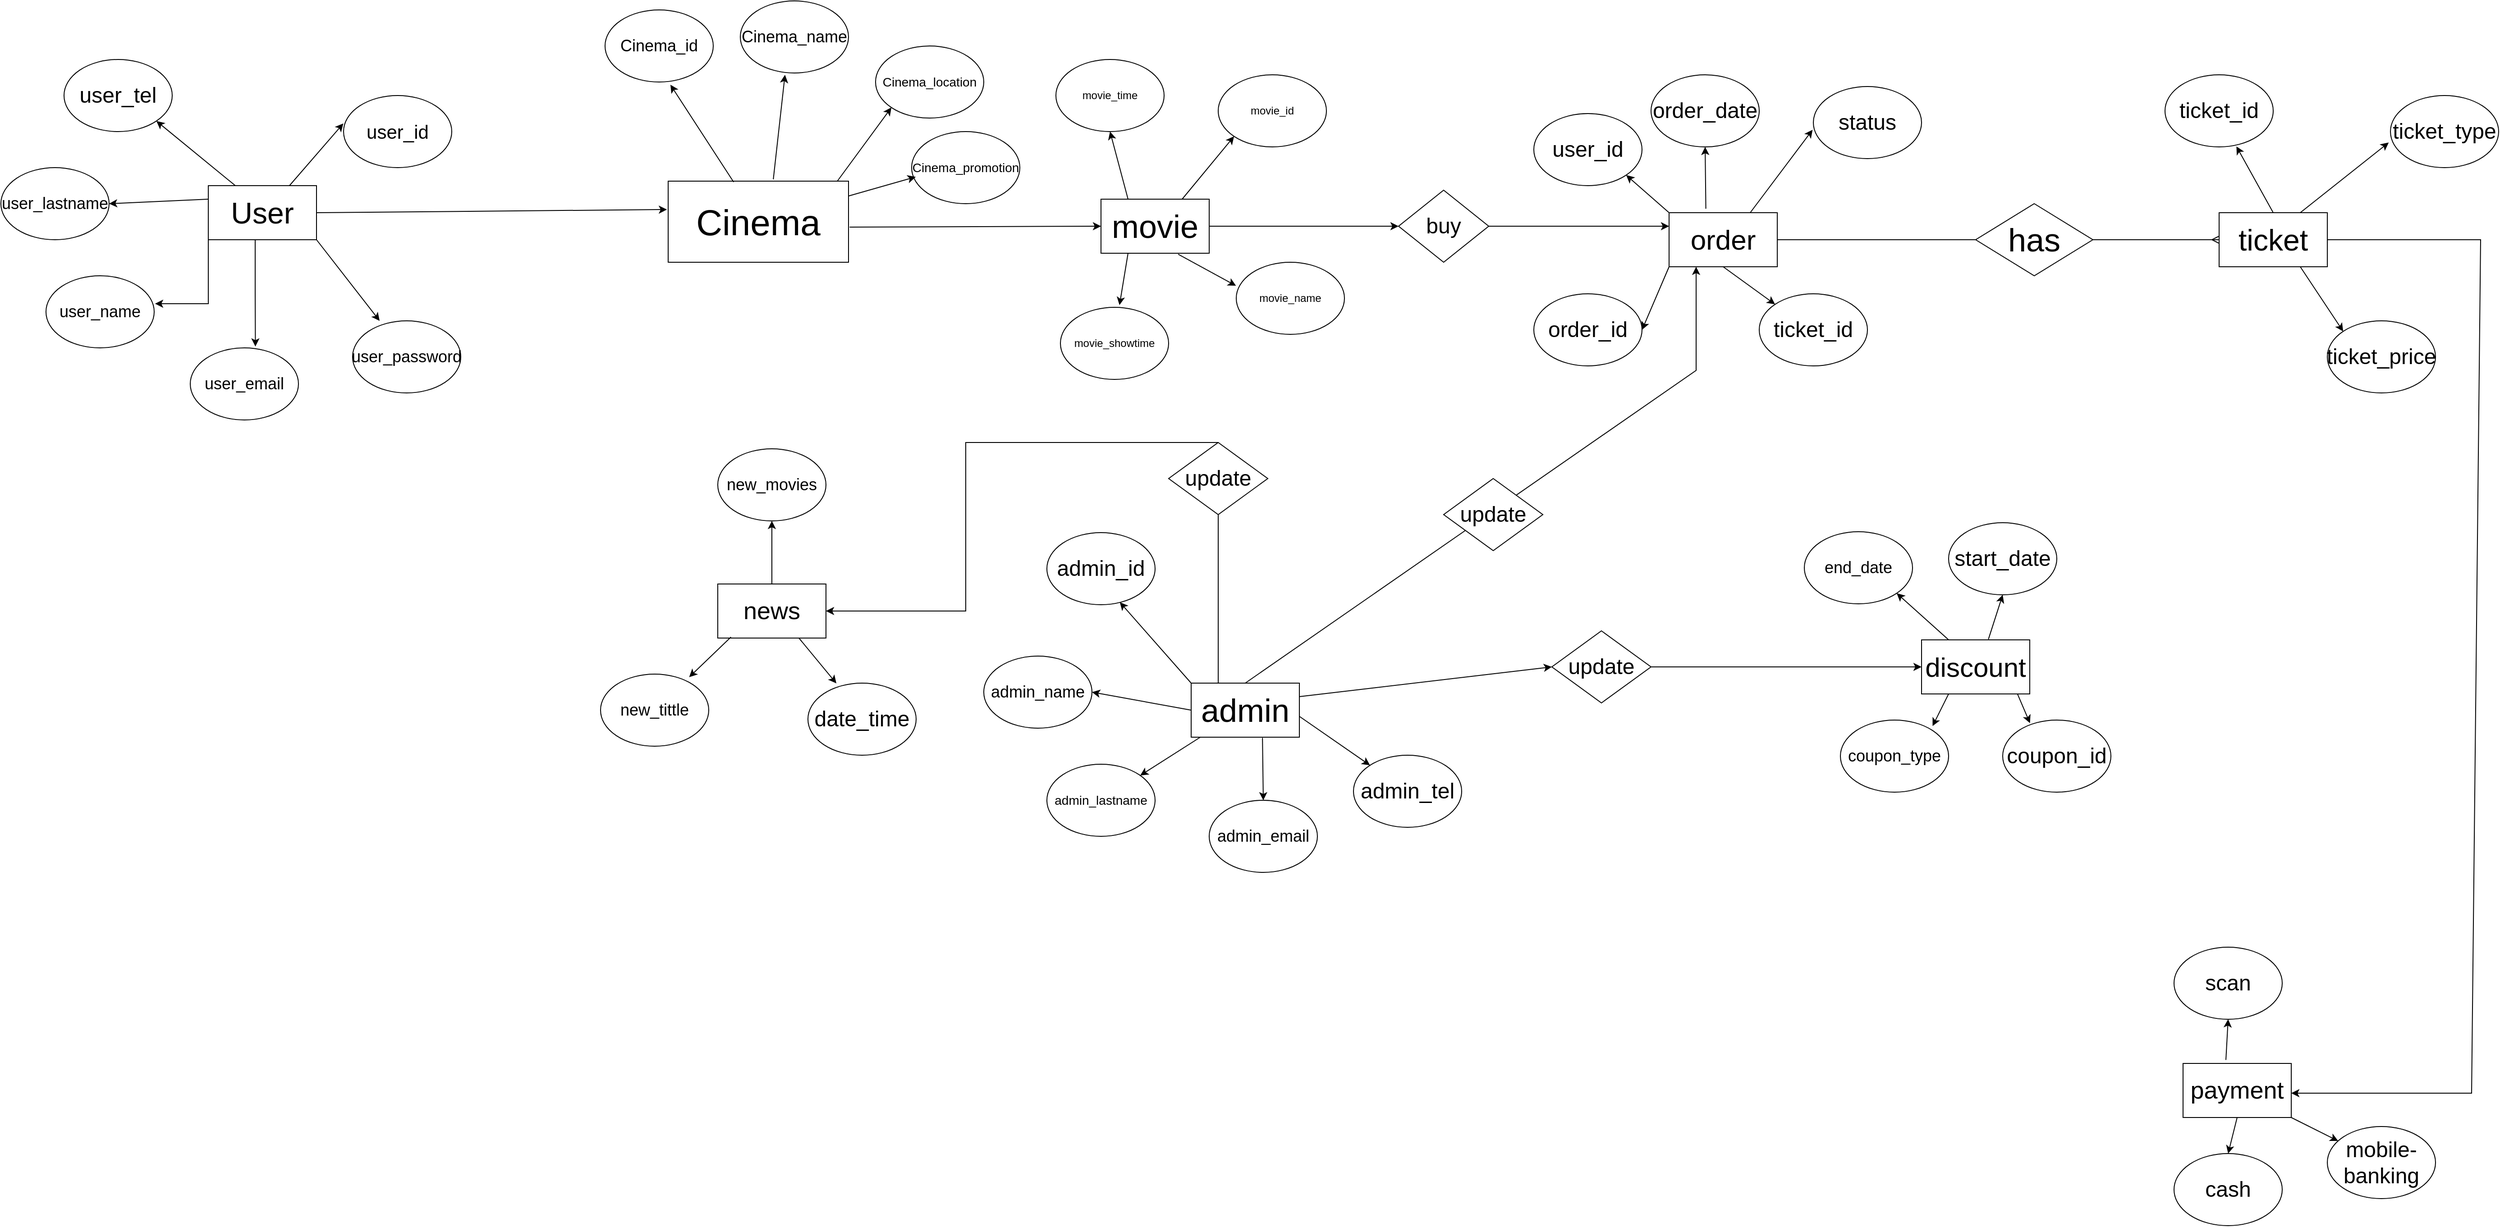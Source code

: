 <mxfile version="21.1.1" type="github">
  <diagram name="Page-1" id="Eb4JMOHM5LO05hsW5jEW">
    <mxGraphModel dx="4513" dy="1515" grid="1" gridSize="10" guides="1" tooltips="1" connect="1" arrows="1" fold="1" page="1" pageScale="1" pageWidth="1169" pageHeight="827" math="0" shadow="0">
      <root>
        <mxCell id="0" />
        <mxCell id="1" parent="0" />
        <mxCell id="aHzTUcXBhPAwV65jqaBN-1" value="&lt;font style=&quot;font-size: 40px;&quot;&gt;Cinema&lt;/font&gt;" style="rounded=0;whiteSpace=wrap;html=1;" parent="1" vertex="1">
          <mxGeometry x="-1290" y="300" width="200" height="90" as="geometry" />
        </mxCell>
        <mxCell id="aHzTUcXBhPAwV65jqaBN-5" value="&lt;font style=&quot;font-size: 14px;&quot;&gt;Cinema_location&lt;/font&gt;" style="ellipse;whiteSpace=wrap;html=1;" parent="1" vertex="1">
          <mxGeometry x="-1060" y="150" width="120" height="80" as="geometry" />
        </mxCell>
        <mxCell id="aHzTUcXBhPAwV65jqaBN-6" value="&lt;font style=&quot;font-size: 18px;&quot;&gt;Cinema_name&lt;/font&gt;" style="ellipse;whiteSpace=wrap;html=1;" parent="1" vertex="1">
          <mxGeometry x="-1210" y="100" width="120" height="80" as="geometry" />
        </mxCell>
        <mxCell id="aHzTUcXBhPAwV65jqaBN-7" value="&lt;font style=&quot;font-size: 18px;&quot;&gt;Cinema_id&lt;/font&gt;" style="ellipse;whiteSpace=wrap;html=1;" parent="1" vertex="1">
          <mxGeometry x="-1360" y="110" width="120" height="80" as="geometry" />
        </mxCell>
        <mxCell id="aHzTUcXBhPAwV65jqaBN-8" value="&lt;font style=&quot;font-size: 14px;&quot;&gt;Cinema_promotion&lt;/font&gt;" style="ellipse;whiteSpace=wrap;html=1;" parent="1" vertex="1">
          <mxGeometry x="-1020" y="245" width="120" height="80" as="geometry" />
        </mxCell>
        <mxCell id="aHzTUcXBhPAwV65jqaBN-13" value="" style="endArrow=classic;html=1;rounded=0;" parent="1" source="aHzTUcXBhPAwV65jqaBN-1" edge="1">
          <mxGeometry width="50" height="50" relative="1" as="geometry">
            <mxPoint x="-1230" y="330" as="sourcePoint" />
            <mxPoint x="-1015.456" y="295.27" as="targetPoint" />
          </mxGeometry>
        </mxCell>
        <mxCell id="aHzTUcXBhPAwV65jqaBN-14" value="" style="endArrow=classic;html=1;rounded=0;exitX=0.938;exitY=0;exitDx=0;exitDy=0;exitPerimeter=0;entryX=0;entryY=1;entryDx=0;entryDy=0;" parent="1" source="aHzTUcXBhPAwV65jqaBN-1" target="aHzTUcXBhPAwV65jqaBN-5" edge="1">
          <mxGeometry width="50" height="50" relative="1" as="geometry">
            <mxPoint x="-1080" y="327" as="sourcePoint" />
            <mxPoint x="-1005" y="306" as="targetPoint" />
          </mxGeometry>
        </mxCell>
        <mxCell id="aHzTUcXBhPAwV65jqaBN-15" value="" style="endArrow=classic;html=1;rounded=0;entryX=0.413;entryY=1.025;entryDx=0;entryDy=0;entryPerimeter=0;exitX=0.583;exitY=-0.022;exitDx=0;exitDy=0;exitPerimeter=0;" parent="1" source="aHzTUcXBhPAwV65jqaBN-1" target="aHzTUcXBhPAwV65jqaBN-6" edge="1">
          <mxGeometry width="50" height="50" relative="1" as="geometry">
            <mxPoint x="-1230" y="330" as="sourcePoint" />
            <mxPoint x="-1180" y="280" as="targetPoint" />
          </mxGeometry>
        </mxCell>
        <mxCell id="aHzTUcXBhPAwV65jqaBN-16" value="" style="endArrow=classic;html=1;rounded=0;entryX=0.604;entryY=1.038;entryDx=0;entryDy=0;entryPerimeter=0;exitX=0.363;exitY=0.011;exitDx=0;exitDy=0;exitPerimeter=0;" parent="1" source="aHzTUcXBhPAwV65jqaBN-1" target="aHzTUcXBhPAwV65jqaBN-7" edge="1">
          <mxGeometry width="50" height="50" relative="1" as="geometry">
            <mxPoint x="-1230" y="330" as="sourcePoint" />
            <mxPoint x="-1180" y="280" as="targetPoint" />
          </mxGeometry>
        </mxCell>
        <mxCell id="aHzTUcXBhPAwV65jqaBN-26" style="edgeStyle=orthogonalEdgeStyle;rounded=0;orthogonalLoop=1;jettySize=auto;html=1;exitX=0;exitY=1;exitDx=0;exitDy=0;entryX=1.008;entryY=0.387;entryDx=0;entryDy=0;entryPerimeter=0;" parent="1" source="aHzTUcXBhPAwV65jqaBN-17" target="aHzTUcXBhPAwV65jqaBN-20" edge="1">
          <mxGeometry relative="1" as="geometry" />
        </mxCell>
        <mxCell id="aHzTUcXBhPAwV65jqaBN-27" style="edgeStyle=orthogonalEdgeStyle;rounded=0;orthogonalLoop=1;jettySize=auto;html=1;exitX=0.5;exitY=1;exitDx=0;exitDy=0;entryX=0.602;entryY=-0.019;entryDx=0;entryDy=0;entryPerimeter=0;" parent="1" source="aHzTUcXBhPAwV65jqaBN-17" target="aHzTUcXBhPAwV65jqaBN-19" edge="1">
          <mxGeometry relative="1" as="geometry">
            <Array as="points">
              <mxPoint x="-1748" y="365" />
              <mxPoint x="-1748" y="425" />
            </Array>
          </mxGeometry>
        </mxCell>
        <mxCell id="aHzTUcXBhPAwV65jqaBN-17" value="&lt;font style=&quot;font-size: 33px;&quot;&gt;User&lt;/font&gt;" style="whiteSpace=wrap;html=1;" parent="1" vertex="1">
          <mxGeometry x="-1800" y="305" width="120" height="60" as="geometry" />
        </mxCell>
        <mxCell id="aHzTUcXBhPAwV65jqaBN-18" value="&lt;font style=&quot;font-size: 18px;&quot;&gt;user_password&lt;/font&gt;" style="ellipse;whiteSpace=wrap;html=1;" parent="1" vertex="1">
          <mxGeometry x="-1640" y="455" width="120" height="80" as="geometry" />
        </mxCell>
        <mxCell id="aHzTUcXBhPAwV65jqaBN-19" value="&lt;font style=&quot;font-size: 18px;&quot;&gt;user_email&lt;/font&gt;" style="ellipse;whiteSpace=wrap;html=1;" parent="1" vertex="1">
          <mxGeometry x="-1820" y="485" width="120" height="80" as="geometry" />
        </mxCell>
        <mxCell id="aHzTUcXBhPAwV65jqaBN-20" value="&lt;font style=&quot;font-size: 18px;&quot;&gt;user_name&lt;/font&gt;" style="ellipse;whiteSpace=wrap;html=1;" parent="1" vertex="1">
          <mxGeometry x="-1980" y="405" width="120" height="80" as="geometry" />
        </mxCell>
        <mxCell id="aHzTUcXBhPAwV65jqaBN-21" value="&lt;font style=&quot;font-size: 18px;&quot;&gt;user_lastname&lt;/font&gt;" style="ellipse;whiteSpace=wrap;html=1;" parent="1" vertex="1">
          <mxGeometry x="-2030" y="285" width="120" height="80" as="geometry" />
        </mxCell>
        <mxCell id="aHzTUcXBhPAwV65jqaBN-22" value="&lt;font style=&quot;font-size: 24px;&quot;&gt;user_tel&lt;/font&gt;" style="ellipse;whiteSpace=wrap;html=1;" parent="1" vertex="1">
          <mxGeometry x="-1960" y="165" width="120" height="80" as="geometry" />
        </mxCell>
        <mxCell id="aHzTUcXBhPAwV65jqaBN-23" value="&lt;font style=&quot;font-size: 21px;&quot;&gt;user_id&lt;/font&gt;" style="ellipse;whiteSpace=wrap;html=1;" parent="1" vertex="1">
          <mxGeometry x="-1650" y="205" width="120" height="80" as="geometry" />
        </mxCell>
        <mxCell id="aHzTUcXBhPAwV65jqaBN-24" value="" style="endArrow=classic;html=1;rounded=0;exitX=0.25;exitY=0;exitDx=0;exitDy=0;entryX=1;entryY=1;entryDx=0;entryDy=0;" parent="1" source="aHzTUcXBhPAwV65jqaBN-17" target="aHzTUcXBhPAwV65jqaBN-22" edge="1">
          <mxGeometry width="50" height="50" relative="1" as="geometry">
            <mxPoint x="-1620" y="395" as="sourcePoint" />
            <mxPoint x="-1570" y="345" as="targetPoint" />
          </mxGeometry>
        </mxCell>
        <mxCell id="aHzTUcXBhPAwV65jqaBN-25" value="" style="endArrow=classic;html=1;rounded=0;exitX=0;exitY=0.25;exitDx=0;exitDy=0;entryX=1;entryY=0.5;entryDx=0;entryDy=0;" parent="1" source="aHzTUcXBhPAwV65jqaBN-17" target="aHzTUcXBhPAwV65jqaBN-21" edge="1">
          <mxGeometry width="50" height="50" relative="1" as="geometry">
            <mxPoint x="-1620" y="395" as="sourcePoint" />
            <mxPoint x="-1570" y="345" as="targetPoint" />
          </mxGeometry>
        </mxCell>
        <mxCell id="aHzTUcXBhPAwV65jqaBN-28" value="" style="endArrow=classic;html=1;rounded=0;exitX=1;exitY=1;exitDx=0;exitDy=0;entryX=0.25;entryY=0;entryDx=0;entryDy=0;entryPerimeter=0;" parent="1" source="aHzTUcXBhPAwV65jqaBN-17" target="aHzTUcXBhPAwV65jqaBN-18" edge="1">
          <mxGeometry width="50" height="50" relative="1" as="geometry">
            <mxPoint x="-1620" y="395" as="sourcePoint" />
            <mxPoint x="-1570" y="345" as="targetPoint" />
          </mxGeometry>
        </mxCell>
        <mxCell id="aHzTUcXBhPAwV65jqaBN-29" value="" style="endArrow=classic;html=1;rounded=0;exitX=0.75;exitY=0;exitDx=0;exitDy=0;entryX=-0.002;entryY=0.387;entryDx=0;entryDy=0;entryPerimeter=0;" parent="1" source="aHzTUcXBhPAwV65jqaBN-17" target="aHzTUcXBhPAwV65jqaBN-23" edge="1">
          <mxGeometry width="50" height="50" relative="1" as="geometry">
            <mxPoint x="-1620" y="395" as="sourcePoint" />
            <mxPoint x="-1570" y="345" as="targetPoint" />
          </mxGeometry>
        </mxCell>
        <mxCell id="aHzTUcXBhPAwV65jqaBN-39" value="&lt;font style=&quot;font-size: 33px;&quot;&gt;ticket&lt;/font&gt;" style="whiteSpace=wrap;html=1;" parent="1" vertex="1">
          <mxGeometry x="430" y="335" width="120" height="60" as="geometry" />
        </mxCell>
        <mxCell id="aHzTUcXBhPAwV65jqaBN-40" value="&lt;font style=&quot;font-size: 24px;&quot;&gt;ticket_id&lt;/font&gt;" style="ellipse;whiteSpace=wrap;html=1;" parent="1" vertex="1">
          <mxGeometry x="370" y="182" width="120" height="80" as="geometry" />
        </mxCell>
        <mxCell id="aHzTUcXBhPAwV65jqaBN-41" value="&lt;font style=&quot;font-size: 24px;&quot;&gt;ticket_price&lt;/font&gt;" style="ellipse;whiteSpace=wrap;html=1;" parent="1" vertex="1">
          <mxGeometry x="550" y="455" width="120" height="80" as="geometry" />
        </mxCell>
        <mxCell id="aHzTUcXBhPAwV65jqaBN-42" value="&lt;font style=&quot;font-size: 24px;&quot;&gt;ticket_type&lt;/font&gt;" style="ellipse;whiteSpace=wrap;html=1;" parent="1" vertex="1">
          <mxGeometry x="620" y="205" width="120" height="80" as="geometry" />
        </mxCell>
        <mxCell id="aHzTUcXBhPAwV65jqaBN-44" value="" style="endArrow=classic;html=1;rounded=0;entryX=0.66;entryY=0.993;entryDx=0;entryDy=0;exitX=0.5;exitY=0;exitDx=0;exitDy=0;entryPerimeter=0;" parent="1" source="aHzTUcXBhPAwV65jqaBN-39" target="aHzTUcXBhPAwV65jqaBN-40" edge="1">
          <mxGeometry width="50" height="50" relative="1" as="geometry">
            <mxPoint x="460" y="405" as="sourcePoint" />
            <mxPoint x="510" y="355" as="targetPoint" />
          </mxGeometry>
        </mxCell>
        <mxCell id="aHzTUcXBhPAwV65jqaBN-45" value="" style="endArrow=classic;html=1;rounded=0;entryX=0;entryY=0;entryDx=0;entryDy=0;exitX=0.75;exitY=1;exitDx=0;exitDy=0;" parent="1" source="aHzTUcXBhPAwV65jqaBN-39" target="aHzTUcXBhPAwV65jqaBN-41" edge="1">
          <mxGeometry width="50" height="50" relative="1" as="geometry">
            <mxPoint x="460" y="405" as="sourcePoint" />
            <mxPoint x="510" y="355" as="targetPoint" />
          </mxGeometry>
        </mxCell>
        <mxCell id="aHzTUcXBhPAwV65jqaBN-46" value="" style="endArrow=classic;html=1;rounded=0;entryX=-0.016;entryY=0.652;entryDx=0;entryDy=0;entryPerimeter=0;exitX=0.75;exitY=0;exitDx=0;exitDy=0;" parent="1" source="aHzTUcXBhPAwV65jqaBN-39" target="aHzTUcXBhPAwV65jqaBN-42" edge="1">
          <mxGeometry width="50" height="50" relative="1" as="geometry">
            <mxPoint x="460" y="405" as="sourcePoint" />
            <mxPoint x="510" y="355" as="targetPoint" />
          </mxGeometry>
        </mxCell>
        <mxCell id="aHzTUcXBhPAwV65jqaBN-48" value="&lt;font style=&quot;font-size: 27px;&quot;&gt;news&lt;/font&gt;" style="rounded=0;whiteSpace=wrap;html=1;" parent="1" vertex="1">
          <mxGeometry x="-1235" y="747" width="120" height="60" as="geometry" />
        </mxCell>
        <mxCell id="aHzTUcXBhPAwV65jqaBN-49" value="&lt;font style=&quot;font-size: 18px;&quot;&gt;new_movies&lt;/font&gt;" style="ellipse;whiteSpace=wrap;html=1;" parent="1" vertex="1">
          <mxGeometry x="-1235" y="597" width="120" height="80" as="geometry" />
        </mxCell>
        <mxCell id="aHzTUcXBhPAwV65jqaBN-50" value="&lt;font style=&quot;font-size: 18px;&quot;&gt;new_tittle&lt;/font&gt;" style="ellipse;whiteSpace=wrap;html=1;" parent="1" vertex="1">
          <mxGeometry x="-1365" y="847" width="120" height="80" as="geometry" />
        </mxCell>
        <mxCell id="aHzTUcXBhPAwV65jqaBN-54" value="&lt;font style=&quot;font-size: 24px;&quot;&gt;date_time&lt;/font&gt;" style="ellipse;whiteSpace=wrap;html=1;" parent="1" vertex="1">
          <mxGeometry x="-1135" y="857" width="120" height="80" as="geometry" />
        </mxCell>
        <mxCell id="aHzTUcXBhPAwV65jqaBN-55" value="" style="endArrow=classic;html=1;rounded=0;entryX=0.5;entryY=1;entryDx=0;entryDy=0;exitX=0.5;exitY=0;exitDx=0;exitDy=0;" parent="1" source="aHzTUcXBhPAwV65jqaBN-48" target="aHzTUcXBhPAwV65jqaBN-49" edge="1">
          <mxGeometry width="50" height="50" relative="1" as="geometry">
            <mxPoint x="-1365" y="797" as="sourcePoint" />
            <mxPoint x="-1315" y="747" as="targetPoint" />
          </mxGeometry>
        </mxCell>
        <mxCell id="aHzTUcXBhPAwV65jqaBN-56" value="" style="endArrow=classic;html=1;rounded=0;entryX=0.819;entryY=0.042;entryDx=0;entryDy=0;entryPerimeter=0;exitX=0.122;exitY=0.982;exitDx=0;exitDy=0;exitPerimeter=0;" parent="1" source="aHzTUcXBhPAwV65jqaBN-48" target="aHzTUcXBhPAwV65jqaBN-50" edge="1">
          <mxGeometry width="50" height="50" relative="1" as="geometry">
            <mxPoint x="-1225" y="817" as="sourcePoint" />
            <mxPoint x="-1315" y="747" as="targetPoint" />
          </mxGeometry>
        </mxCell>
        <mxCell id="aHzTUcXBhPAwV65jqaBN-57" value="" style="endArrow=classic;html=1;rounded=0;entryX=0.263;entryY=0.004;entryDx=0;entryDy=0;entryPerimeter=0;exitX=0.75;exitY=1;exitDx=0;exitDy=0;" parent="1" source="aHzTUcXBhPAwV65jqaBN-48" target="aHzTUcXBhPAwV65jqaBN-54" edge="1">
          <mxGeometry width="50" height="50" relative="1" as="geometry">
            <mxPoint x="-1365" y="797" as="sourcePoint" />
            <mxPoint x="-1305" y="737" as="targetPoint" />
          </mxGeometry>
        </mxCell>
        <mxCell id="aHzTUcXBhPAwV65jqaBN-58" value="&lt;font style=&quot;font-size: 27px;&quot;&gt;payment&lt;/font&gt;" style="whiteSpace=wrap;html=1;" parent="1" vertex="1">
          <mxGeometry x="390" y="1279" width="120" height="60" as="geometry" />
        </mxCell>
        <mxCell id="aHzTUcXBhPAwV65jqaBN-59" value="&lt;font style=&quot;font-size: 24px;&quot;&gt;mobile-banking&lt;/font&gt;" style="ellipse;whiteSpace=wrap;html=1;" parent="1" vertex="1">
          <mxGeometry x="550" y="1349" width="120" height="80" as="geometry" />
        </mxCell>
        <mxCell id="aHzTUcXBhPAwV65jqaBN-60" value="&lt;font style=&quot;font-size: 24px;&quot;&gt;cash&lt;/font&gt;" style="ellipse;whiteSpace=wrap;html=1;" parent="1" vertex="1">
          <mxGeometry x="380" y="1379" width="120" height="80" as="geometry" />
        </mxCell>
        <mxCell id="aHzTUcXBhPAwV65jqaBN-61" value="&lt;font style=&quot;font-size: 24px;&quot;&gt;scan&lt;/font&gt;" style="ellipse;whiteSpace=wrap;html=1;" parent="1" vertex="1">
          <mxGeometry x="380" y="1150" width="120" height="80" as="geometry" />
        </mxCell>
        <mxCell id="aHzTUcXBhPAwV65jqaBN-62" value="" style="endArrow=classic;html=1;rounded=0;entryX=0.5;entryY=1;entryDx=0;entryDy=0;exitX=0.396;exitY=-0.065;exitDx=0;exitDy=0;exitPerimeter=0;" parent="1" source="aHzTUcXBhPAwV65jqaBN-58" target="aHzTUcXBhPAwV65jqaBN-61" edge="1">
          <mxGeometry width="50" height="50" relative="1" as="geometry">
            <mxPoint x="410" y="1259" as="sourcePoint" />
            <mxPoint x="460" y="1209" as="targetPoint" />
          </mxGeometry>
        </mxCell>
        <mxCell id="aHzTUcXBhPAwV65jqaBN-63" value="" style="endArrow=classic;html=1;rounded=0;entryX=0.5;entryY=0;entryDx=0;entryDy=0;exitX=0.5;exitY=1;exitDx=0;exitDy=0;" parent="1" source="aHzTUcXBhPAwV65jqaBN-58" target="aHzTUcXBhPAwV65jqaBN-60" edge="1">
          <mxGeometry width="50" height="50" relative="1" as="geometry">
            <mxPoint x="400" y="1319" as="sourcePoint" />
            <mxPoint x="342" y="1331" as="targetPoint" />
          </mxGeometry>
        </mxCell>
        <mxCell id="aHzTUcXBhPAwV65jqaBN-64" value="" style="endArrow=classic;html=1;rounded=0;exitX=1;exitY=1;exitDx=0;exitDy=0;" parent="1" source="aHzTUcXBhPAwV65jqaBN-58" target="aHzTUcXBhPAwV65jqaBN-59" edge="1">
          <mxGeometry width="50" height="50" relative="1" as="geometry">
            <mxPoint x="410" y="1329" as="sourcePoint" />
            <mxPoint x="352" y="1341" as="targetPoint" />
          </mxGeometry>
        </mxCell>
        <mxCell id="aHzTUcXBhPAwV65jqaBN-65" value="&lt;font style=&quot;font-size: 31px;&quot;&gt;order&lt;/font&gt;" style="whiteSpace=wrap;html=1;" parent="1" vertex="1">
          <mxGeometry x="-180" y="335" width="120" height="60" as="geometry" />
        </mxCell>
        <mxCell id="aHzTUcXBhPAwV65jqaBN-66" value="&lt;font style=&quot;font-size: 24px;&quot;&gt;user_id&lt;/font&gt;" style="ellipse;whiteSpace=wrap;html=1;" parent="1" vertex="1">
          <mxGeometry x="-330" y="225" width="120" height="80" as="geometry" />
        </mxCell>
        <mxCell id="aHzTUcXBhPAwV65jqaBN-67" value="&lt;font style=&quot;font-size: 24px;&quot;&gt;order_id&lt;/font&gt;" style="ellipse;whiteSpace=wrap;html=1;" parent="1" vertex="1">
          <mxGeometry x="-330" y="425" width="120" height="80" as="geometry" />
        </mxCell>
        <mxCell id="aHzTUcXBhPAwV65jqaBN-68" value="&lt;font style=&quot;font-size: 24px;&quot;&gt;order_date&lt;/font&gt;" style="ellipse;whiteSpace=wrap;html=1;" parent="1" vertex="1">
          <mxGeometry x="-200" y="182" width="120" height="80" as="geometry" />
        </mxCell>
        <mxCell id="aHzTUcXBhPAwV65jqaBN-69" value="&lt;font style=&quot;font-size: 24px;&quot;&gt;ticket_id&lt;/font&gt;" style="ellipse;whiteSpace=wrap;html=1;" parent="1" vertex="1">
          <mxGeometry x="-80" y="425" width="120" height="80" as="geometry" />
        </mxCell>
        <mxCell id="aHzTUcXBhPAwV65jqaBN-70" value="&lt;font style=&quot;font-size: 24px;&quot;&gt;status&lt;/font&gt;" style="ellipse;whiteSpace=wrap;html=1;" parent="1" vertex="1">
          <mxGeometry x="-20" y="195" width="120" height="80" as="geometry" />
        </mxCell>
        <mxCell id="aHzTUcXBhPAwV65jqaBN-71" value="" style="endArrow=classic;html=1;rounded=0;entryX=1;entryY=1;entryDx=0;entryDy=0;exitX=0;exitY=0;exitDx=0;exitDy=0;" parent="1" source="aHzTUcXBhPAwV65jqaBN-65" target="aHzTUcXBhPAwV65jqaBN-66" edge="1">
          <mxGeometry width="50" height="50" relative="1" as="geometry">
            <mxPoint x="-320" y="305" as="sourcePoint" />
            <mxPoint x="-270" y="255" as="targetPoint" />
          </mxGeometry>
        </mxCell>
        <mxCell id="aHzTUcXBhPAwV65jqaBN-74" value="" style="endArrow=classic;html=1;rounded=0;entryX=1;entryY=0.5;entryDx=0;entryDy=0;exitX=0;exitY=1;exitDx=0;exitDy=0;" parent="1" source="aHzTUcXBhPAwV65jqaBN-65" target="aHzTUcXBhPAwV65jqaBN-67" edge="1">
          <mxGeometry width="50" height="50" relative="1" as="geometry">
            <mxPoint x="-150" y="365" as="sourcePoint" />
            <mxPoint x="-198" y="323" as="targetPoint" />
          </mxGeometry>
        </mxCell>
        <mxCell id="aHzTUcXBhPAwV65jqaBN-75" value="" style="endArrow=classic;html=1;rounded=0;entryX=0;entryY=0;entryDx=0;entryDy=0;exitX=0.5;exitY=1;exitDx=0;exitDy=0;" parent="1" source="aHzTUcXBhPAwV65jqaBN-65" target="aHzTUcXBhPAwV65jqaBN-69" edge="1">
          <mxGeometry width="50" height="50" relative="1" as="geometry">
            <mxPoint x="-320" y="305" as="sourcePoint" />
            <mxPoint x="-270" y="255" as="targetPoint" />
          </mxGeometry>
        </mxCell>
        <mxCell id="aHzTUcXBhPAwV65jqaBN-76" value="" style="endArrow=classic;html=1;rounded=0;entryX=0.5;entryY=1;entryDx=0;entryDy=0;exitX=0.34;exitY=-0.072;exitDx=0;exitDy=0;exitPerimeter=0;" parent="1" source="aHzTUcXBhPAwV65jqaBN-65" target="aHzTUcXBhPAwV65jqaBN-68" edge="1">
          <mxGeometry width="50" height="50" relative="1" as="geometry">
            <mxPoint x="-180" y="395" as="sourcePoint" />
            <mxPoint x="-130" y="345" as="targetPoint" />
          </mxGeometry>
        </mxCell>
        <mxCell id="aHzTUcXBhPAwV65jqaBN-77" value="" style="endArrow=classic;html=1;rounded=0;entryX=-0.007;entryY=0.6;entryDx=0;entryDy=0;entryPerimeter=0;exitX=0.75;exitY=0;exitDx=0;exitDy=0;" parent="1" source="aHzTUcXBhPAwV65jqaBN-65" target="aHzTUcXBhPAwV65jqaBN-70" edge="1">
          <mxGeometry width="50" height="50" relative="1" as="geometry">
            <mxPoint x="-180" y="395" as="sourcePoint" />
            <mxPoint x="-130" y="345" as="targetPoint" />
          </mxGeometry>
        </mxCell>
        <mxCell id="aHzTUcXBhPAwV65jqaBN-81" value="" style="edgeStyle=entityRelationEdgeStyle;fontSize=12;html=1;endArrow=ERmany;rounded=0;exitX=1;exitY=0.5;exitDx=0;exitDy=0;entryX=0;entryY=0.5;entryDx=0;entryDy=0;" parent="1" source="aHzTUcXBhPAwV65jqaBN-65" target="aHzTUcXBhPAwV65jqaBN-39" edge="1">
          <mxGeometry width="100" height="100" relative="1" as="geometry">
            <mxPoint x="140" y="455" as="sourcePoint" />
            <mxPoint x="240" y="355" as="targetPoint" />
          </mxGeometry>
        </mxCell>
        <mxCell id="aHzTUcXBhPAwV65jqaBN-84" value="" style="endArrow=classic;html=1;rounded=0;exitX=1;exitY=0.5;exitDx=0;exitDy=0;entryX=-0.007;entryY=0.35;entryDx=0;entryDy=0;entryPerimeter=0;" parent="1" source="aHzTUcXBhPAwV65jqaBN-17" target="aHzTUcXBhPAwV65jqaBN-1" edge="1">
          <mxGeometry width="50" height="50" relative="1" as="geometry">
            <mxPoint x="-1370" y="232" as="sourcePoint" />
            <mxPoint x="-1320" y="182" as="targetPoint" />
          </mxGeometry>
        </mxCell>
        <mxCell id="aHzTUcXBhPAwV65jqaBN-87" value="&lt;font style=&quot;font-size: 24px;&quot;&gt;buy&lt;/font&gt;" style="rhombus;whiteSpace=wrap;html=1;" parent="1" vertex="1">
          <mxGeometry x="-480" y="310" width="100" height="80" as="geometry" />
        </mxCell>
        <mxCell id="aHzTUcXBhPAwV65jqaBN-89" value="" style="endArrow=classic;html=1;rounded=0;exitX=1;exitY=0.5;exitDx=0;exitDy=0;entryX=0;entryY=0.25;entryDx=0;entryDy=0;" parent="1" source="aHzTUcXBhPAwV65jqaBN-87" target="aHzTUcXBhPAwV65jqaBN-65" edge="1">
          <mxGeometry width="50" height="50" relative="1" as="geometry">
            <mxPoint x="-260" y="402" as="sourcePoint" />
            <mxPoint x="-210" y="352" as="targetPoint" />
          </mxGeometry>
        </mxCell>
        <mxCell id="aHzTUcXBhPAwV65jqaBN-90" value="" style="endArrow=classic;html=1;rounded=0;exitX=1;exitY=0.5;exitDx=0;exitDy=0;entryX=1;entryY=0.5;entryDx=0;entryDy=0;" parent="1" source="aHzTUcXBhPAwV65jqaBN-39" edge="1">
          <mxGeometry width="50" height="50" relative="1" as="geometry">
            <mxPoint x="420" y="1122" as="sourcePoint" />
            <mxPoint x="510" y="1312" as="targetPoint" />
            <Array as="points">
              <mxPoint x="720" y="365" />
              <mxPoint x="710" y="1312" />
            </Array>
          </mxGeometry>
        </mxCell>
        <mxCell id="aHzTUcXBhPAwV65jqaBN-92" value="&lt;font style=&quot;font-size: 36px;&quot;&gt;has&lt;/font&gt;" style="rhombus;whiteSpace=wrap;html=1;" parent="1" vertex="1">
          <mxGeometry x="160" y="325" width="130" height="80" as="geometry" />
        </mxCell>
        <mxCell id="aHzTUcXBhPAwV65jqaBN-93" value="&lt;font style=&quot;font-size: 36px;&quot;&gt;admin&lt;/font&gt;" style="whiteSpace=wrap;html=1;" parent="1" vertex="1">
          <mxGeometry x="-710" y="857" width="120" height="60" as="geometry" />
        </mxCell>
        <mxCell id="aHzTUcXBhPAwV65jqaBN-94" value="&lt;font style=&quot;font-size: 14px;&quot;&gt;admin_lastname&lt;/font&gt;" style="ellipse;whiteSpace=wrap;html=1;" parent="1" vertex="1">
          <mxGeometry x="-870" y="947" width="120" height="80" as="geometry" />
        </mxCell>
        <mxCell id="aHzTUcXBhPAwV65jqaBN-95" value="&lt;font style=&quot;font-size: 18px;&quot;&gt;admin_email&lt;/font&gt;" style="ellipse;whiteSpace=wrap;html=1;" parent="1" vertex="1">
          <mxGeometry x="-690" y="987" width="120" height="80" as="geometry" />
        </mxCell>
        <mxCell id="aHzTUcXBhPAwV65jqaBN-96" value="&lt;font style=&quot;font-size: 18px;&quot;&gt;admin_name&lt;/font&gt;" style="ellipse;whiteSpace=wrap;html=1;" parent="1" vertex="1">
          <mxGeometry x="-940" y="827" width="120" height="80" as="geometry" />
        </mxCell>
        <mxCell id="aHzTUcXBhPAwV65jqaBN-97" value="&lt;font style=&quot;font-size: 24px;&quot;&gt;admin_tel&lt;/font&gt;" style="ellipse;whiteSpace=wrap;html=1;" parent="1" vertex="1">
          <mxGeometry x="-530" y="937" width="120" height="80" as="geometry" />
        </mxCell>
        <mxCell id="aHzTUcXBhPAwV65jqaBN-98" value="&lt;font style=&quot;font-size: 24px;&quot;&gt;admin_id&lt;/font&gt;" style="ellipse;whiteSpace=wrap;html=1;" parent="1" vertex="1">
          <mxGeometry x="-870" y="690" width="120" height="80" as="geometry" />
        </mxCell>
        <mxCell id="aHzTUcXBhPAwV65jqaBN-99" value="" style="endArrow=classic;html=1;rounded=0;entryX=0.674;entryY=0.965;entryDx=0;entryDy=0;exitX=0;exitY=0;exitDx=0;exitDy=0;entryPerimeter=0;" parent="1" source="aHzTUcXBhPAwV65jqaBN-93" target="aHzTUcXBhPAwV65jqaBN-98" edge="1">
          <mxGeometry width="50" height="50" relative="1" as="geometry">
            <mxPoint x="-530" y="827" as="sourcePoint" />
            <mxPoint x="-480" y="777" as="targetPoint" />
          </mxGeometry>
        </mxCell>
        <mxCell id="aHzTUcXBhPAwV65jqaBN-100" value="" style="endArrow=classic;html=1;rounded=0;exitX=1;exitY=0.615;exitDx=0;exitDy=0;exitPerimeter=0;" parent="1" source="aHzTUcXBhPAwV65jqaBN-93" target="aHzTUcXBhPAwV65jqaBN-97" edge="1">
          <mxGeometry width="50" height="50" relative="1" as="geometry">
            <mxPoint x="-580" y="882" as="sourcePoint" />
            <mxPoint x="-470" y="877" as="targetPoint" />
          </mxGeometry>
        </mxCell>
        <mxCell id="aHzTUcXBhPAwV65jqaBN-101" value="" style="endArrow=classic;html=1;rounded=0;entryX=0.5;entryY=0;entryDx=0;entryDy=0;exitX=0.659;exitY=1.012;exitDx=0;exitDy=0;exitPerimeter=0;" parent="1" source="aHzTUcXBhPAwV65jqaBN-93" target="aHzTUcXBhPAwV65jqaBN-95" edge="1">
          <mxGeometry width="50" height="50" relative="1" as="geometry">
            <mxPoint x="-530" y="827" as="sourcePoint" />
            <mxPoint x="-480" y="777" as="targetPoint" />
          </mxGeometry>
        </mxCell>
        <mxCell id="aHzTUcXBhPAwV65jqaBN-102" value="" style="endArrow=classic;html=1;rounded=0;exitX=0.088;exitY=0.996;exitDx=0;exitDy=0;exitPerimeter=0;" parent="1" source="aHzTUcXBhPAwV65jqaBN-93" target="aHzTUcXBhPAwV65jqaBN-94" edge="1">
          <mxGeometry width="50" height="50" relative="1" as="geometry">
            <mxPoint x="-530" y="827" as="sourcePoint" />
            <mxPoint x="-480" y="777" as="targetPoint" />
          </mxGeometry>
        </mxCell>
        <mxCell id="aHzTUcXBhPAwV65jqaBN-103" value="" style="endArrow=classic;html=1;rounded=0;entryX=1;entryY=0.5;entryDx=0;entryDy=0;exitX=0;exitY=0.5;exitDx=0;exitDy=0;" parent="1" source="aHzTUcXBhPAwV65jqaBN-93" target="aHzTUcXBhPAwV65jqaBN-96" edge="1">
          <mxGeometry width="50" height="50" relative="1" as="geometry">
            <mxPoint x="-530" y="827" as="sourcePoint" />
            <mxPoint x="-480" y="777" as="targetPoint" />
          </mxGeometry>
        </mxCell>
        <mxCell id="aHzTUcXBhPAwV65jqaBN-104" value="" style="endArrow=classic;html=1;rounded=0;entryX=1;entryY=0.5;entryDx=0;entryDy=0;exitX=0.25;exitY=0;exitDx=0;exitDy=0;" parent="1" source="aHzTUcXBhPAwV65jqaBN-93" target="aHzTUcXBhPAwV65jqaBN-48" edge="1">
          <mxGeometry width="50" height="50" relative="1" as="geometry">
            <mxPoint x="-410" y="690" as="sourcePoint" />
            <mxPoint x="-360" y="640" as="targetPoint" />
            <Array as="points">
              <mxPoint x="-680" y="670" />
              <mxPoint x="-680" y="590" />
              <mxPoint x="-960" y="590" />
              <mxPoint x="-960" y="777" />
            </Array>
          </mxGeometry>
        </mxCell>
        <mxCell id="aHzTUcXBhPAwV65jqaBN-105" value="" style="endArrow=classic;html=1;rounded=0;exitX=0.5;exitY=0;exitDx=0;exitDy=0;entryX=0.25;entryY=1;entryDx=0;entryDy=0;" parent="1" source="aHzTUcXBhPAwV65jqaBN-93" target="aHzTUcXBhPAwV65jqaBN-65" edge="1">
          <mxGeometry width="50" height="50" relative="1" as="geometry">
            <mxPoint x="-80" y="670" as="sourcePoint" />
            <mxPoint x="-30" y="620" as="targetPoint" />
            <Array as="points">
              <mxPoint x="-150" y="510" />
            </Array>
          </mxGeometry>
        </mxCell>
        <mxCell id="aHzTUcXBhPAwV65jqaBN-106" value="&lt;font style=&quot;font-size: 24px;&quot;&gt;update&lt;/font&gt;" style="rhombus;whiteSpace=wrap;html=1;" parent="1" vertex="1">
          <mxGeometry x="-735" y="590" width="110" height="80" as="geometry" />
        </mxCell>
        <mxCell id="aHzTUcXBhPAwV65jqaBN-107" value="&lt;font style=&quot;font-size: 24px;&quot;&gt;update&lt;/font&gt;" style="rhombus;whiteSpace=wrap;html=1;" parent="1" vertex="1">
          <mxGeometry x="-430" y="630" width="110" height="80" as="geometry" />
        </mxCell>
        <mxCell id="wA279mt4gQ892ym-PbaM-1" value="&lt;font style=&quot;font-size: 30px;&quot;&gt;discount&lt;/font&gt;" style="whiteSpace=wrap;html=1;" vertex="1" parent="1">
          <mxGeometry x="100" y="809" width="120" height="60" as="geometry" />
        </mxCell>
        <mxCell id="wA279mt4gQ892ym-PbaM-2" value="&lt;font style=&quot;font-size: 18px;&quot;&gt;end_date&lt;/font&gt;" style="ellipse;whiteSpace=wrap;html=1;" vertex="1" parent="1">
          <mxGeometry x="-30" y="689" width="120" height="80" as="geometry" />
        </mxCell>
        <mxCell id="wA279mt4gQ892ym-PbaM-3" value="&lt;font style=&quot;font-size: 24px;&quot;&gt;start_date&lt;/font&gt;" style="ellipse;whiteSpace=wrap;html=1;" vertex="1" parent="1">
          <mxGeometry x="130" y="679" width="120" height="80" as="geometry" />
        </mxCell>
        <mxCell id="wA279mt4gQ892ym-PbaM-4" value="&lt;font style=&quot;font-size: 18px;&quot;&gt;coupon_type&lt;/font&gt;" style="ellipse;whiteSpace=wrap;html=1;" vertex="1" parent="1">
          <mxGeometry x="10" y="898" width="120" height="80" as="geometry" />
        </mxCell>
        <mxCell id="wA279mt4gQ892ym-PbaM-5" value="&lt;font style=&quot;font-size: 24px;&quot;&gt;coupon_id&lt;/font&gt;" style="ellipse;whiteSpace=wrap;html=1;" vertex="1" parent="1">
          <mxGeometry x="190" y="898" width="120" height="80" as="geometry" />
        </mxCell>
        <mxCell id="wA279mt4gQ892ym-PbaM-6" value="" style="endArrow=classic;html=1;rounded=0;entryX=0.5;entryY=1;entryDx=0;entryDy=0;exitX=0.618;exitY=-0.011;exitDx=0;exitDy=0;exitPerimeter=0;" edge="1" parent="1" source="wA279mt4gQ892ym-PbaM-1" target="wA279mt4gQ892ym-PbaM-3">
          <mxGeometry width="50" height="50" relative="1" as="geometry">
            <mxPoint x="240" y="879" as="sourcePoint" />
            <mxPoint x="290" y="829" as="targetPoint" />
          </mxGeometry>
        </mxCell>
        <mxCell id="wA279mt4gQ892ym-PbaM-7" value="" style="endArrow=classic;html=1;rounded=0;entryX=1;entryY=1;entryDx=0;entryDy=0;exitX=0.25;exitY=0;exitDx=0;exitDy=0;" edge="1" parent="1" source="wA279mt4gQ892ym-PbaM-1" target="wA279mt4gQ892ym-PbaM-2">
          <mxGeometry width="50" height="50" relative="1" as="geometry">
            <mxPoint x="240" y="879" as="sourcePoint" />
            <mxPoint x="290" y="829" as="targetPoint" />
          </mxGeometry>
        </mxCell>
        <mxCell id="wA279mt4gQ892ym-PbaM-8" value="" style="endArrow=classic;html=1;rounded=0;entryX=0.852;entryY=0.083;entryDx=0;entryDy=0;exitX=0.25;exitY=1;exitDx=0;exitDy=0;entryPerimeter=0;" edge="1" parent="1" source="wA279mt4gQ892ym-PbaM-1" target="wA279mt4gQ892ym-PbaM-4">
          <mxGeometry width="50" height="50" relative="1" as="geometry">
            <mxPoint x="240" y="879" as="sourcePoint" />
            <mxPoint x="290" y="829" as="targetPoint" />
          </mxGeometry>
        </mxCell>
        <mxCell id="wA279mt4gQ892ym-PbaM-9" value="" style="endArrow=classic;html=1;rounded=0;entryX=0.252;entryY=0.043;entryDx=0;entryDy=0;exitX=0.888;exitY=1.007;exitDx=0;exitDy=0;exitPerimeter=0;entryPerimeter=0;" edge="1" parent="1" source="wA279mt4gQ892ym-PbaM-1" target="wA279mt4gQ892ym-PbaM-5">
          <mxGeometry width="50" height="50" relative="1" as="geometry">
            <mxPoint x="240" y="879" as="sourcePoint" />
            <mxPoint x="290" y="829" as="targetPoint" />
          </mxGeometry>
        </mxCell>
        <mxCell id="wA279mt4gQ892ym-PbaM-10" value="" style="endArrow=classic;html=1;rounded=0;exitX=1;exitY=0.5;exitDx=0;exitDy=0;entryX=0;entryY=0.5;entryDx=0;entryDy=0;" edge="1" parent="1" source="wA279mt4gQ892ym-PbaM-11" target="wA279mt4gQ892ym-PbaM-1">
          <mxGeometry width="50" height="50" relative="1" as="geometry">
            <mxPoint x="-320" y="920" as="sourcePoint" />
            <mxPoint x="-270" y="870" as="targetPoint" />
          </mxGeometry>
        </mxCell>
        <mxCell id="wA279mt4gQ892ym-PbaM-12" value="" style="endArrow=classic;html=1;rounded=0;exitX=1;exitY=0.25;exitDx=0;exitDy=0;entryX=0;entryY=0.5;entryDx=0;entryDy=0;" edge="1" parent="1" source="aHzTUcXBhPAwV65jqaBN-93" target="wA279mt4gQ892ym-PbaM-11">
          <mxGeometry width="50" height="50" relative="1" as="geometry">
            <mxPoint x="-590" y="872" as="sourcePoint" />
            <mxPoint x="70" y="820" as="targetPoint" />
          </mxGeometry>
        </mxCell>
        <mxCell id="wA279mt4gQ892ym-PbaM-11" value="&lt;font style=&quot;font-size: 24px;&quot;&gt;update&lt;/font&gt;" style="rhombus;whiteSpace=wrap;html=1;" vertex="1" parent="1">
          <mxGeometry x="-310" y="799" width="110" height="80" as="geometry" />
        </mxCell>
        <mxCell id="wA279mt4gQ892ym-PbaM-14" value="&lt;font style=&quot;font-size: 36px;&quot;&gt;movie&lt;/font&gt;" style="rounded=0;whiteSpace=wrap;html=1;" vertex="1" parent="1">
          <mxGeometry x="-810" y="320" width="120" height="60" as="geometry" />
        </mxCell>
        <mxCell id="wA279mt4gQ892ym-PbaM-15" value="movie_time" style="ellipse;whiteSpace=wrap;html=1;" vertex="1" parent="1">
          <mxGeometry x="-860" y="165" width="120" height="80" as="geometry" />
        </mxCell>
        <mxCell id="wA279mt4gQ892ym-PbaM-16" value="movie_id" style="ellipse;whiteSpace=wrap;html=1;" vertex="1" parent="1">
          <mxGeometry x="-680" y="182" width="120" height="80" as="geometry" />
        </mxCell>
        <mxCell id="wA279mt4gQ892ym-PbaM-17" value="movie_name" style="ellipse;whiteSpace=wrap;html=1;" vertex="1" parent="1">
          <mxGeometry x="-660" y="390" width="120" height="80" as="geometry" />
        </mxCell>
        <mxCell id="wA279mt4gQ892ym-PbaM-18" value="movie_showtime" style="ellipse;whiteSpace=wrap;html=1;" vertex="1" parent="1">
          <mxGeometry x="-855" y="440" width="120" height="80" as="geometry" />
        </mxCell>
        <mxCell id="wA279mt4gQ892ym-PbaM-19" value="" style="endArrow=classic;html=1;rounded=0;exitX=1.006;exitY=0.567;exitDx=0;exitDy=0;entryX=0;entryY=0.5;entryDx=0;entryDy=0;exitPerimeter=0;" edge="1" parent="1" source="aHzTUcXBhPAwV65jqaBN-1" target="wA279mt4gQ892ym-PbaM-14">
          <mxGeometry width="50" height="50" relative="1" as="geometry">
            <mxPoint x="-450" y="790" as="sourcePoint" />
            <mxPoint x="-400" y="740" as="targetPoint" />
          </mxGeometry>
        </mxCell>
        <mxCell id="wA279mt4gQ892ym-PbaM-20" value="" style="endArrow=classic;html=1;rounded=0;entryX=0;entryY=0.5;entryDx=0;entryDy=0;exitX=1;exitY=0.5;exitDx=0;exitDy=0;" edge="1" parent="1" source="wA279mt4gQ892ym-PbaM-14" target="aHzTUcXBhPAwV65jqaBN-87">
          <mxGeometry width="50" height="50" relative="1" as="geometry">
            <mxPoint x="-730" y="520" as="sourcePoint" />
            <mxPoint x="-680" y="470" as="targetPoint" />
          </mxGeometry>
        </mxCell>
        <mxCell id="wA279mt4gQ892ym-PbaM-21" value="" style="endArrow=classic;html=1;rounded=0;exitX=0.25;exitY=0;exitDx=0;exitDy=0;entryX=0.5;entryY=1;entryDx=0;entryDy=0;" edge="1" parent="1" source="wA279mt4gQ892ym-PbaM-14" target="wA279mt4gQ892ym-PbaM-15">
          <mxGeometry width="50" height="50" relative="1" as="geometry">
            <mxPoint x="-730" y="440" as="sourcePoint" />
            <mxPoint x="-680" y="390" as="targetPoint" />
          </mxGeometry>
        </mxCell>
        <mxCell id="wA279mt4gQ892ym-PbaM-22" value="" style="endArrow=classic;html=1;rounded=0;entryX=0;entryY=1;entryDx=0;entryDy=0;exitX=0.75;exitY=0;exitDx=0;exitDy=0;" edge="1" parent="1" source="wA279mt4gQ892ym-PbaM-14" target="wA279mt4gQ892ym-PbaM-16">
          <mxGeometry width="50" height="50" relative="1" as="geometry">
            <mxPoint x="-730" y="440" as="sourcePoint" />
            <mxPoint x="-680" y="390" as="targetPoint" />
          </mxGeometry>
        </mxCell>
        <mxCell id="wA279mt4gQ892ym-PbaM-23" value="" style="endArrow=classic;html=1;rounded=0;entryX=-0.002;entryY=0.326;entryDx=0;entryDy=0;entryPerimeter=0;exitX=0.713;exitY=1.018;exitDx=0;exitDy=0;exitPerimeter=0;" edge="1" parent="1" source="wA279mt4gQ892ym-PbaM-14" target="wA279mt4gQ892ym-PbaM-17">
          <mxGeometry width="50" height="50" relative="1" as="geometry">
            <mxPoint x="-730" y="440" as="sourcePoint" />
            <mxPoint x="-680" y="390" as="targetPoint" />
          </mxGeometry>
        </mxCell>
        <mxCell id="wA279mt4gQ892ym-PbaM-24" value="" style="endArrow=classic;html=1;rounded=0;exitX=0.25;exitY=1;exitDx=0;exitDy=0;entryX=0.546;entryY=-0.031;entryDx=0;entryDy=0;entryPerimeter=0;" edge="1" parent="1" source="wA279mt4gQ892ym-PbaM-14" target="wA279mt4gQ892ym-PbaM-18">
          <mxGeometry width="50" height="50" relative="1" as="geometry">
            <mxPoint x="-730" y="440" as="sourcePoint" />
            <mxPoint x="-680" y="390" as="targetPoint" />
          </mxGeometry>
        </mxCell>
      </root>
    </mxGraphModel>
  </diagram>
</mxfile>
